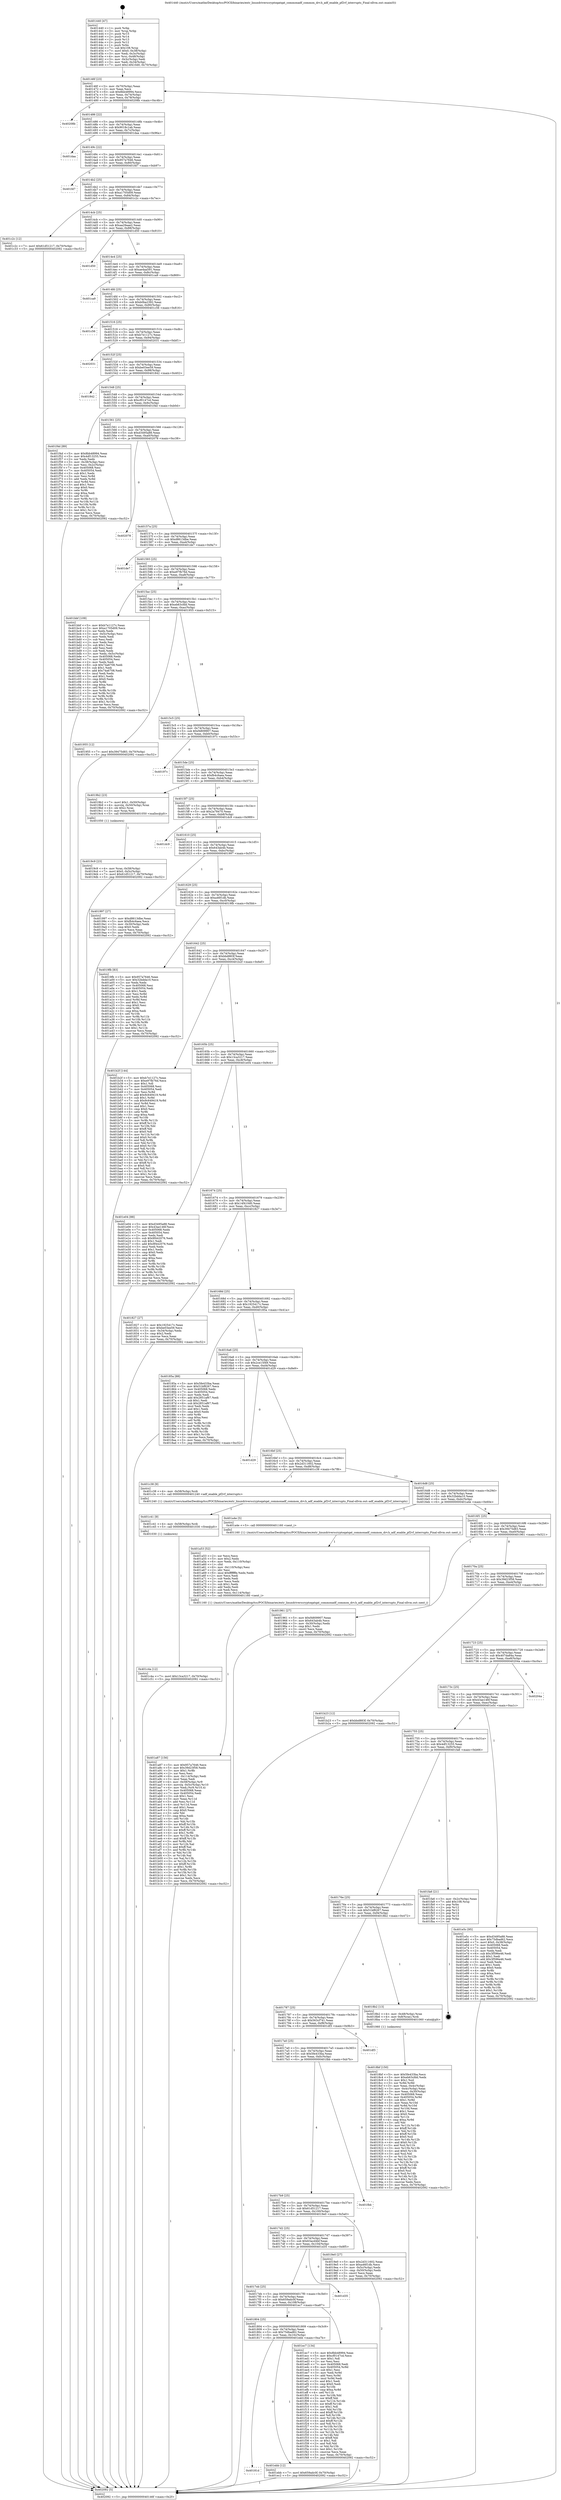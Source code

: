 digraph "0x401440" {
  label = "0x401440 (/mnt/c/Users/mathe/Desktop/tcc/POCII/binaries/extr_linuxdriverscryptoqatqat_commonadf_common_drv.h_adf_enable_pf2vf_interrupts_Final-ollvm.out::main(0))"
  labelloc = "t"
  node[shape=record]

  Entry [label="",width=0.3,height=0.3,shape=circle,fillcolor=black,style=filled]
  "0x40146f" [label="{
     0x40146f [23]\l
     | [instrs]\l
     &nbsp;&nbsp;0x40146f \<+3\>: mov -0x70(%rbp),%eax\l
     &nbsp;&nbsp;0x401472 \<+2\>: mov %eax,%ecx\l
     &nbsp;&nbsp;0x401474 \<+6\>: sub $0x8bb48994,%ecx\l
     &nbsp;&nbsp;0x40147a \<+3\>: mov %eax,-0x74(%rbp)\l
     &nbsp;&nbsp;0x40147d \<+3\>: mov %ecx,-0x78(%rbp)\l
     &nbsp;&nbsp;0x401480 \<+6\>: je 000000000040208b \<main+0xc4b\>\l
  }"]
  "0x40208b" [label="{
     0x40208b\l
  }", style=dashed]
  "0x401486" [label="{
     0x401486 [22]\l
     | [instrs]\l
     &nbsp;&nbsp;0x401486 \<+5\>: jmp 000000000040148b \<main+0x4b\>\l
     &nbsp;&nbsp;0x40148b \<+3\>: mov -0x74(%rbp),%eax\l
     &nbsp;&nbsp;0x40148e \<+5\>: sub $0x9018c1ab,%eax\l
     &nbsp;&nbsp;0x401493 \<+3\>: mov %eax,-0x7c(%rbp)\l
     &nbsp;&nbsp;0x401496 \<+6\>: je 0000000000401daa \<main+0x96a\>\l
  }"]
  Exit [label="",width=0.3,height=0.3,shape=circle,fillcolor=black,style=filled,peripheries=2]
  "0x401daa" [label="{
     0x401daa\l
  }", style=dashed]
  "0x40149c" [label="{
     0x40149c [22]\l
     | [instrs]\l
     &nbsp;&nbsp;0x40149c \<+5\>: jmp 00000000004014a1 \<main+0x61\>\l
     &nbsp;&nbsp;0x4014a1 \<+3\>: mov -0x74(%rbp),%eax\l
     &nbsp;&nbsp;0x4014a4 \<+5\>: sub $0x957a7646,%eax\l
     &nbsp;&nbsp;0x4014a9 \<+3\>: mov %eax,-0x80(%rbp)\l
     &nbsp;&nbsp;0x4014ac \<+6\>: je 0000000000401fd7 \<main+0xb97\>\l
  }"]
  "0x40181d" [label="{
     0x40181d\l
  }", style=dashed]
  "0x401fd7" [label="{
     0x401fd7\l
  }", style=dashed]
  "0x4014b2" [label="{
     0x4014b2 [25]\l
     | [instrs]\l
     &nbsp;&nbsp;0x4014b2 \<+5\>: jmp 00000000004014b7 \<main+0x77\>\l
     &nbsp;&nbsp;0x4014b7 \<+3\>: mov -0x74(%rbp),%eax\l
     &nbsp;&nbsp;0x4014ba \<+5\>: sub $0xa1705d09,%eax\l
     &nbsp;&nbsp;0x4014bf \<+6\>: mov %eax,-0x84(%rbp)\l
     &nbsp;&nbsp;0x4014c5 \<+6\>: je 0000000000401c2c \<main+0x7ec\>\l
  }"]
  "0x401ebb" [label="{
     0x401ebb [12]\l
     | [instrs]\l
     &nbsp;&nbsp;0x401ebb \<+7\>: movl $0x659adc0f,-0x70(%rbp)\l
     &nbsp;&nbsp;0x401ec2 \<+5\>: jmp 0000000000402092 \<main+0xc52\>\l
  }"]
  "0x401c2c" [label="{
     0x401c2c [12]\l
     | [instrs]\l
     &nbsp;&nbsp;0x401c2c \<+7\>: movl $0x61d51217,-0x70(%rbp)\l
     &nbsp;&nbsp;0x401c33 \<+5\>: jmp 0000000000402092 \<main+0xc52\>\l
  }"]
  "0x4014cb" [label="{
     0x4014cb [25]\l
     | [instrs]\l
     &nbsp;&nbsp;0x4014cb \<+5\>: jmp 00000000004014d0 \<main+0x90\>\l
     &nbsp;&nbsp;0x4014d0 \<+3\>: mov -0x74(%rbp),%eax\l
     &nbsp;&nbsp;0x4014d3 \<+5\>: sub $0xaa29aae2,%eax\l
     &nbsp;&nbsp;0x4014d8 \<+6\>: mov %eax,-0x88(%rbp)\l
     &nbsp;&nbsp;0x4014de \<+6\>: je 0000000000401d50 \<main+0x910\>\l
  }"]
  "0x401804" [label="{
     0x401804 [25]\l
     | [instrs]\l
     &nbsp;&nbsp;0x401804 \<+5\>: jmp 0000000000401809 \<main+0x3c9\>\l
     &nbsp;&nbsp;0x401809 \<+3\>: mov -0x74(%rbp),%eax\l
     &nbsp;&nbsp;0x40180c \<+5\>: sub $0x75dbad62,%eax\l
     &nbsp;&nbsp;0x401811 \<+6\>: mov %eax,-0x10c(%rbp)\l
     &nbsp;&nbsp;0x401817 \<+6\>: je 0000000000401ebb \<main+0xa7b\>\l
  }"]
  "0x401d50" [label="{
     0x401d50\l
  }", style=dashed]
  "0x4014e4" [label="{
     0x4014e4 [25]\l
     | [instrs]\l
     &nbsp;&nbsp;0x4014e4 \<+5\>: jmp 00000000004014e9 \<main+0xa9\>\l
     &nbsp;&nbsp;0x4014e9 \<+3\>: mov -0x74(%rbp),%eax\l
     &nbsp;&nbsp;0x4014ec \<+5\>: sub $0xae4aa591,%eax\l
     &nbsp;&nbsp;0x4014f1 \<+6\>: mov %eax,-0x8c(%rbp)\l
     &nbsp;&nbsp;0x4014f7 \<+6\>: je 0000000000401ca9 \<main+0x869\>\l
  }"]
  "0x401ec7" [label="{
     0x401ec7 [134]\l
     | [instrs]\l
     &nbsp;&nbsp;0x401ec7 \<+5\>: mov $0x8bb48994,%eax\l
     &nbsp;&nbsp;0x401ecc \<+5\>: mov $0xcf0147cd,%ecx\l
     &nbsp;&nbsp;0x401ed1 \<+2\>: mov $0x1,%dl\l
     &nbsp;&nbsp;0x401ed3 \<+2\>: xor %esi,%esi\l
     &nbsp;&nbsp;0x401ed5 \<+7\>: mov 0x405068,%edi\l
     &nbsp;&nbsp;0x401edc \<+8\>: mov 0x405054,%r8d\l
     &nbsp;&nbsp;0x401ee4 \<+3\>: sub $0x1,%esi\l
     &nbsp;&nbsp;0x401ee7 \<+3\>: mov %edi,%r9d\l
     &nbsp;&nbsp;0x401eea \<+3\>: add %esi,%r9d\l
     &nbsp;&nbsp;0x401eed \<+4\>: imul %r9d,%edi\l
     &nbsp;&nbsp;0x401ef1 \<+3\>: and $0x1,%edi\l
     &nbsp;&nbsp;0x401ef4 \<+3\>: cmp $0x0,%edi\l
     &nbsp;&nbsp;0x401ef7 \<+4\>: sete %r10b\l
     &nbsp;&nbsp;0x401efb \<+4\>: cmp $0xa,%r8d\l
     &nbsp;&nbsp;0x401eff \<+4\>: setl %r11b\l
     &nbsp;&nbsp;0x401f03 \<+3\>: mov %r10b,%bl\l
     &nbsp;&nbsp;0x401f06 \<+3\>: xor $0xff,%bl\l
     &nbsp;&nbsp;0x401f09 \<+3\>: mov %r11b,%r14b\l
     &nbsp;&nbsp;0x401f0c \<+4\>: xor $0xff,%r14b\l
     &nbsp;&nbsp;0x401f10 \<+3\>: xor $0x1,%dl\l
     &nbsp;&nbsp;0x401f13 \<+3\>: mov %bl,%r15b\l
     &nbsp;&nbsp;0x401f16 \<+4\>: and $0xff,%r15b\l
     &nbsp;&nbsp;0x401f1a \<+3\>: and %dl,%r10b\l
     &nbsp;&nbsp;0x401f1d \<+3\>: mov %r14b,%r12b\l
     &nbsp;&nbsp;0x401f20 \<+4\>: and $0xff,%r12b\l
     &nbsp;&nbsp;0x401f24 \<+3\>: and %dl,%r11b\l
     &nbsp;&nbsp;0x401f27 \<+3\>: or %r10b,%r15b\l
     &nbsp;&nbsp;0x401f2a \<+3\>: or %r11b,%r12b\l
     &nbsp;&nbsp;0x401f2d \<+3\>: xor %r12b,%r15b\l
     &nbsp;&nbsp;0x401f30 \<+3\>: or %r14b,%bl\l
     &nbsp;&nbsp;0x401f33 \<+3\>: xor $0xff,%bl\l
     &nbsp;&nbsp;0x401f36 \<+3\>: or $0x1,%dl\l
     &nbsp;&nbsp;0x401f39 \<+2\>: and %dl,%bl\l
     &nbsp;&nbsp;0x401f3b \<+3\>: or %bl,%r15b\l
     &nbsp;&nbsp;0x401f3e \<+4\>: test $0x1,%r15b\l
     &nbsp;&nbsp;0x401f42 \<+3\>: cmovne %ecx,%eax\l
     &nbsp;&nbsp;0x401f45 \<+3\>: mov %eax,-0x70(%rbp)\l
     &nbsp;&nbsp;0x401f48 \<+5\>: jmp 0000000000402092 \<main+0xc52\>\l
  }"]
  "0x401ca9" [label="{
     0x401ca9\l
  }", style=dashed]
  "0x4014fd" [label="{
     0x4014fd [25]\l
     | [instrs]\l
     &nbsp;&nbsp;0x4014fd \<+5\>: jmp 0000000000401502 \<main+0xc2\>\l
     &nbsp;&nbsp;0x401502 \<+3\>: mov -0x74(%rbp),%eax\l
     &nbsp;&nbsp;0x401505 \<+5\>: sub $0xb0ba2392,%eax\l
     &nbsp;&nbsp;0x40150a \<+6\>: mov %eax,-0x90(%rbp)\l
     &nbsp;&nbsp;0x401510 \<+6\>: je 0000000000401c56 \<main+0x816\>\l
  }"]
  "0x4017eb" [label="{
     0x4017eb [25]\l
     | [instrs]\l
     &nbsp;&nbsp;0x4017eb \<+5\>: jmp 00000000004017f0 \<main+0x3b0\>\l
     &nbsp;&nbsp;0x4017f0 \<+3\>: mov -0x74(%rbp),%eax\l
     &nbsp;&nbsp;0x4017f3 \<+5\>: sub $0x659adc0f,%eax\l
     &nbsp;&nbsp;0x4017f8 \<+6\>: mov %eax,-0x108(%rbp)\l
     &nbsp;&nbsp;0x4017fe \<+6\>: je 0000000000401ec7 \<main+0xa87\>\l
  }"]
  "0x401c56" [label="{
     0x401c56\l
  }", style=dashed]
  "0x401516" [label="{
     0x401516 [25]\l
     | [instrs]\l
     &nbsp;&nbsp;0x401516 \<+5\>: jmp 000000000040151b \<main+0xdb\>\l
     &nbsp;&nbsp;0x40151b \<+3\>: mov -0x74(%rbp),%eax\l
     &nbsp;&nbsp;0x40151e \<+5\>: sub $0xb7e1127c,%eax\l
     &nbsp;&nbsp;0x401523 \<+6\>: mov %eax,-0x94(%rbp)\l
     &nbsp;&nbsp;0x401529 \<+6\>: je 0000000000402031 \<main+0xbf1\>\l
  }"]
  "0x401d35" [label="{
     0x401d35\l
  }", style=dashed]
  "0x402031" [label="{
     0x402031\l
  }", style=dashed]
  "0x40152f" [label="{
     0x40152f [25]\l
     | [instrs]\l
     &nbsp;&nbsp;0x40152f \<+5\>: jmp 0000000000401534 \<main+0xf4\>\l
     &nbsp;&nbsp;0x401534 \<+3\>: mov -0x74(%rbp),%eax\l
     &nbsp;&nbsp;0x401537 \<+5\>: sub $0xbe03ee59,%eax\l
     &nbsp;&nbsp;0x40153c \<+6\>: mov %eax,-0x98(%rbp)\l
     &nbsp;&nbsp;0x401542 \<+6\>: je 0000000000401842 \<main+0x402\>\l
  }"]
  "0x401c4a" [label="{
     0x401c4a [12]\l
     | [instrs]\l
     &nbsp;&nbsp;0x401c4a \<+7\>: movl $0x13ca3217,-0x70(%rbp)\l
     &nbsp;&nbsp;0x401c51 \<+5\>: jmp 0000000000402092 \<main+0xc52\>\l
  }"]
  "0x401842" [label="{
     0x401842\l
  }", style=dashed]
  "0x401548" [label="{
     0x401548 [25]\l
     | [instrs]\l
     &nbsp;&nbsp;0x401548 \<+5\>: jmp 000000000040154d \<main+0x10d\>\l
     &nbsp;&nbsp;0x40154d \<+3\>: mov -0x74(%rbp),%eax\l
     &nbsp;&nbsp;0x401550 \<+5\>: sub $0xcf0147cd,%eax\l
     &nbsp;&nbsp;0x401555 \<+6\>: mov %eax,-0x9c(%rbp)\l
     &nbsp;&nbsp;0x40155b \<+6\>: je 0000000000401f4d \<main+0xb0d\>\l
  }"]
  "0x401c41" [label="{
     0x401c41 [9]\l
     | [instrs]\l
     &nbsp;&nbsp;0x401c41 \<+4\>: mov -0x58(%rbp),%rdi\l
     &nbsp;&nbsp;0x401c45 \<+5\>: call 0000000000401030 \<free@plt\>\l
     | [calls]\l
     &nbsp;&nbsp;0x401030 \{1\} (unknown)\l
  }"]
  "0x401f4d" [label="{
     0x401f4d [89]\l
     | [instrs]\l
     &nbsp;&nbsp;0x401f4d \<+5\>: mov $0x8bb48994,%eax\l
     &nbsp;&nbsp;0x401f52 \<+5\>: mov $0x4df13255,%ecx\l
     &nbsp;&nbsp;0x401f57 \<+2\>: xor %edx,%edx\l
     &nbsp;&nbsp;0x401f59 \<+3\>: mov -0x38(%rbp),%esi\l
     &nbsp;&nbsp;0x401f5c \<+3\>: mov %esi,-0x2c(%rbp)\l
     &nbsp;&nbsp;0x401f5f \<+7\>: mov 0x405068,%esi\l
     &nbsp;&nbsp;0x401f66 \<+7\>: mov 0x405054,%edi\l
     &nbsp;&nbsp;0x401f6d \<+3\>: sub $0x1,%edx\l
     &nbsp;&nbsp;0x401f70 \<+3\>: mov %esi,%r8d\l
     &nbsp;&nbsp;0x401f73 \<+3\>: add %edx,%r8d\l
     &nbsp;&nbsp;0x401f76 \<+4\>: imul %r8d,%esi\l
     &nbsp;&nbsp;0x401f7a \<+3\>: and $0x1,%esi\l
     &nbsp;&nbsp;0x401f7d \<+3\>: cmp $0x0,%esi\l
     &nbsp;&nbsp;0x401f80 \<+4\>: sete %r9b\l
     &nbsp;&nbsp;0x401f84 \<+3\>: cmp $0xa,%edi\l
     &nbsp;&nbsp;0x401f87 \<+4\>: setl %r10b\l
     &nbsp;&nbsp;0x401f8b \<+3\>: mov %r9b,%r11b\l
     &nbsp;&nbsp;0x401f8e \<+3\>: and %r10b,%r11b\l
     &nbsp;&nbsp;0x401f91 \<+3\>: xor %r10b,%r9b\l
     &nbsp;&nbsp;0x401f94 \<+3\>: or %r9b,%r11b\l
     &nbsp;&nbsp;0x401f97 \<+4\>: test $0x1,%r11b\l
     &nbsp;&nbsp;0x401f9b \<+3\>: cmovne %ecx,%eax\l
     &nbsp;&nbsp;0x401f9e \<+3\>: mov %eax,-0x70(%rbp)\l
     &nbsp;&nbsp;0x401fa1 \<+5\>: jmp 0000000000402092 \<main+0xc52\>\l
  }"]
  "0x401561" [label="{
     0x401561 [25]\l
     | [instrs]\l
     &nbsp;&nbsp;0x401561 \<+5\>: jmp 0000000000401566 \<main+0x126\>\l
     &nbsp;&nbsp;0x401566 \<+3\>: mov -0x74(%rbp),%eax\l
     &nbsp;&nbsp;0x401569 \<+5\>: sub $0xd3495a88,%eax\l
     &nbsp;&nbsp;0x40156e \<+6\>: mov %eax,-0xa0(%rbp)\l
     &nbsp;&nbsp;0x401574 \<+6\>: je 0000000000402078 \<main+0xc38\>\l
  }"]
  "0x401a87" [label="{
     0x401a87 [156]\l
     | [instrs]\l
     &nbsp;&nbsp;0x401a87 \<+5\>: mov $0x957a7646,%ecx\l
     &nbsp;&nbsp;0x401a8c \<+5\>: mov $0x39d23f58,%edx\l
     &nbsp;&nbsp;0x401a91 \<+3\>: mov $0x1,%r8b\l
     &nbsp;&nbsp;0x401a94 \<+2\>: xor %esi,%esi\l
     &nbsp;&nbsp;0x401a96 \<+6\>: mov -0x114(%rbp),%edi\l
     &nbsp;&nbsp;0x401a9c \<+3\>: imul %eax,%edi\l
     &nbsp;&nbsp;0x401a9f \<+4\>: mov -0x58(%rbp),%r9\l
     &nbsp;&nbsp;0x401aa3 \<+4\>: movslq -0x5c(%rbp),%r10\l
     &nbsp;&nbsp;0x401aa7 \<+4\>: mov %edi,(%r9,%r10,4)\l
     &nbsp;&nbsp;0x401aab \<+7\>: mov 0x405068,%eax\l
     &nbsp;&nbsp;0x401ab2 \<+7\>: mov 0x405054,%edi\l
     &nbsp;&nbsp;0x401ab9 \<+3\>: sub $0x1,%esi\l
     &nbsp;&nbsp;0x401abc \<+3\>: mov %eax,%r11d\l
     &nbsp;&nbsp;0x401abf \<+3\>: add %esi,%r11d\l
     &nbsp;&nbsp;0x401ac2 \<+4\>: imul %r11d,%eax\l
     &nbsp;&nbsp;0x401ac6 \<+3\>: and $0x1,%eax\l
     &nbsp;&nbsp;0x401ac9 \<+3\>: cmp $0x0,%eax\l
     &nbsp;&nbsp;0x401acc \<+3\>: sete %bl\l
     &nbsp;&nbsp;0x401acf \<+3\>: cmp $0xa,%edi\l
     &nbsp;&nbsp;0x401ad2 \<+4\>: setl %r14b\l
     &nbsp;&nbsp;0x401ad6 \<+3\>: mov %bl,%r15b\l
     &nbsp;&nbsp;0x401ad9 \<+4\>: xor $0xff,%r15b\l
     &nbsp;&nbsp;0x401add \<+3\>: mov %r14b,%r12b\l
     &nbsp;&nbsp;0x401ae0 \<+4\>: xor $0xff,%r12b\l
     &nbsp;&nbsp;0x401ae4 \<+4\>: xor $0x1,%r8b\l
     &nbsp;&nbsp;0x401ae8 \<+3\>: mov %r15b,%r13b\l
     &nbsp;&nbsp;0x401aeb \<+4\>: and $0xff,%r13b\l
     &nbsp;&nbsp;0x401aef \<+3\>: and %r8b,%bl\l
     &nbsp;&nbsp;0x401af2 \<+3\>: mov %r12b,%al\l
     &nbsp;&nbsp;0x401af5 \<+2\>: and $0xff,%al\l
     &nbsp;&nbsp;0x401af7 \<+3\>: and %r8b,%r14b\l
     &nbsp;&nbsp;0x401afa \<+3\>: or %bl,%r13b\l
     &nbsp;&nbsp;0x401afd \<+3\>: or %r14b,%al\l
     &nbsp;&nbsp;0x401b00 \<+3\>: xor %al,%r13b\l
     &nbsp;&nbsp;0x401b03 \<+3\>: or %r12b,%r15b\l
     &nbsp;&nbsp;0x401b06 \<+4\>: xor $0xff,%r15b\l
     &nbsp;&nbsp;0x401b0a \<+4\>: or $0x1,%r8b\l
     &nbsp;&nbsp;0x401b0e \<+3\>: and %r8b,%r15b\l
     &nbsp;&nbsp;0x401b11 \<+3\>: or %r15b,%r13b\l
     &nbsp;&nbsp;0x401b14 \<+4\>: test $0x1,%r13b\l
     &nbsp;&nbsp;0x401b18 \<+3\>: cmovne %edx,%ecx\l
     &nbsp;&nbsp;0x401b1b \<+3\>: mov %ecx,-0x70(%rbp)\l
     &nbsp;&nbsp;0x401b1e \<+5\>: jmp 0000000000402092 \<main+0xc52\>\l
  }"]
  "0x402078" [label="{
     0x402078\l
  }", style=dashed]
  "0x40157a" [label="{
     0x40157a [25]\l
     | [instrs]\l
     &nbsp;&nbsp;0x40157a \<+5\>: jmp 000000000040157f \<main+0x13f\>\l
     &nbsp;&nbsp;0x40157f \<+3\>: mov -0x74(%rbp),%eax\l
     &nbsp;&nbsp;0x401582 \<+5\>: sub $0xd8613dbe,%eax\l
     &nbsp;&nbsp;0x401587 \<+6\>: mov %eax,-0xa4(%rbp)\l
     &nbsp;&nbsp;0x40158d \<+6\>: je 0000000000401de7 \<main+0x9a7\>\l
  }"]
  "0x401a53" [label="{
     0x401a53 [52]\l
     | [instrs]\l
     &nbsp;&nbsp;0x401a53 \<+2\>: xor %ecx,%ecx\l
     &nbsp;&nbsp;0x401a55 \<+5\>: mov $0x2,%edx\l
     &nbsp;&nbsp;0x401a5a \<+6\>: mov %edx,-0x110(%rbp)\l
     &nbsp;&nbsp;0x401a60 \<+1\>: cltd\l
     &nbsp;&nbsp;0x401a61 \<+6\>: mov -0x110(%rbp),%esi\l
     &nbsp;&nbsp;0x401a67 \<+2\>: idiv %esi\l
     &nbsp;&nbsp;0x401a69 \<+6\>: imul $0xfffffffe,%edx,%edx\l
     &nbsp;&nbsp;0x401a6f \<+2\>: mov %ecx,%edi\l
     &nbsp;&nbsp;0x401a71 \<+2\>: sub %edx,%edi\l
     &nbsp;&nbsp;0x401a73 \<+2\>: mov %ecx,%edx\l
     &nbsp;&nbsp;0x401a75 \<+3\>: sub $0x1,%edx\l
     &nbsp;&nbsp;0x401a78 \<+2\>: add %edx,%edi\l
     &nbsp;&nbsp;0x401a7a \<+2\>: sub %edi,%ecx\l
     &nbsp;&nbsp;0x401a7c \<+6\>: mov %ecx,-0x114(%rbp)\l
     &nbsp;&nbsp;0x401a82 \<+5\>: call 0000000000401160 \<next_i\>\l
     | [calls]\l
     &nbsp;&nbsp;0x401160 \{1\} (/mnt/c/Users/mathe/Desktop/tcc/POCII/binaries/extr_linuxdriverscryptoqatqat_commonadf_common_drv.h_adf_enable_pf2vf_interrupts_Final-ollvm.out::next_i)\l
  }"]
  "0x401de7" [label="{
     0x401de7\l
  }", style=dashed]
  "0x401593" [label="{
     0x401593 [25]\l
     | [instrs]\l
     &nbsp;&nbsp;0x401593 \<+5\>: jmp 0000000000401598 \<main+0x158\>\l
     &nbsp;&nbsp;0x401598 \<+3\>: mov -0x74(%rbp),%eax\l
     &nbsp;&nbsp;0x40159b \<+5\>: sub $0xe97fb76d,%eax\l
     &nbsp;&nbsp;0x4015a0 \<+6\>: mov %eax,-0xa8(%rbp)\l
     &nbsp;&nbsp;0x4015a6 \<+6\>: je 0000000000401bbf \<main+0x77f\>\l
  }"]
  "0x4017d2" [label="{
     0x4017d2 [25]\l
     | [instrs]\l
     &nbsp;&nbsp;0x4017d2 \<+5\>: jmp 00000000004017d7 \<main+0x397\>\l
     &nbsp;&nbsp;0x4017d7 \<+3\>: mov -0x74(%rbp),%eax\l
     &nbsp;&nbsp;0x4017da \<+5\>: sub $0x63acd4bf,%eax\l
     &nbsp;&nbsp;0x4017df \<+6\>: mov %eax,-0x104(%rbp)\l
     &nbsp;&nbsp;0x4017e5 \<+6\>: je 0000000000401d35 \<main+0x8f5\>\l
  }"]
  "0x401bbf" [label="{
     0x401bbf [109]\l
     | [instrs]\l
     &nbsp;&nbsp;0x401bbf \<+5\>: mov $0xb7e1127c,%eax\l
     &nbsp;&nbsp;0x401bc4 \<+5\>: mov $0xa1705d09,%ecx\l
     &nbsp;&nbsp;0x401bc9 \<+2\>: xor %edx,%edx\l
     &nbsp;&nbsp;0x401bcb \<+3\>: mov -0x5c(%rbp),%esi\l
     &nbsp;&nbsp;0x401bce \<+2\>: mov %edx,%edi\l
     &nbsp;&nbsp;0x401bd0 \<+2\>: sub %esi,%edi\l
     &nbsp;&nbsp;0x401bd2 \<+2\>: mov %edx,%esi\l
     &nbsp;&nbsp;0x401bd4 \<+3\>: sub $0x1,%esi\l
     &nbsp;&nbsp;0x401bd7 \<+2\>: add %esi,%edi\l
     &nbsp;&nbsp;0x401bd9 \<+2\>: sub %edi,%edx\l
     &nbsp;&nbsp;0x401bdb \<+3\>: mov %edx,-0x5c(%rbp)\l
     &nbsp;&nbsp;0x401bde \<+7\>: mov 0x405068,%edx\l
     &nbsp;&nbsp;0x401be5 \<+7\>: mov 0x405054,%esi\l
     &nbsp;&nbsp;0x401bec \<+2\>: mov %edx,%edi\l
     &nbsp;&nbsp;0x401bee \<+6\>: sub $0x74a6708,%edi\l
     &nbsp;&nbsp;0x401bf4 \<+3\>: sub $0x1,%edi\l
     &nbsp;&nbsp;0x401bf7 \<+6\>: add $0x74a6708,%edi\l
     &nbsp;&nbsp;0x401bfd \<+3\>: imul %edi,%edx\l
     &nbsp;&nbsp;0x401c00 \<+3\>: and $0x1,%edx\l
     &nbsp;&nbsp;0x401c03 \<+3\>: cmp $0x0,%edx\l
     &nbsp;&nbsp;0x401c06 \<+4\>: sete %r8b\l
     &nbsp;&nbsp;0x401c0a \<+3\>: cmp $0xa,%esi\l
     &nbsp;&nbsp;0x401c0d \<+4\>: setl %r9b\l
     &nbsp;&nbsp;0x401c11 \<+3\>: mov %r8b,%r10b\l
     &nbsp;&nbsp;0x401c14 \<+3\>: and %r9b,%r10b\l
     &nbsp;&nbsp;0x401c17 \<+3\>: xor %r9b,%r8b\l
     &nbsp;&nbsp;0x401c1a \<+3\>: or %r8b,%r10b\l
     &nbsp;&nbsp;0x401c1d \<+4\>: test $0x1,%r10b\l
     &nbsp;&nbsp;0x401c21 \<+3\>: cmovne %ecx,%eax\l
     &nbsp;&nbsp;0x401c24 \<+3\>: mov %eax,-0x70(%rbp)\l
     &nbsp;&nbsp;0x401c27 \<+5\>: jmp 0000000000402092 \<main+0xc52\>\l
  }"]
  "0x4015ac" [label="{
     0x4015ac [25]\l
     | [instrs]\l
     &nbsp;&nbsp;0x4015ac \<+5\>: jmp 00000000004015b1 \<main+0x171\>\l
     &nbsp;&nbsp;0x4015b1 \<+3\>: mov -0x74(%rbp),%eax\l
     &nbsp;&nbsp;0x4015b4 \<+5\>: sub $0xeb63cfdd,%eax\l
     &nbsp;&nbsp;0x4015b9 \<+6\>: mov %eax,-0xac(%rbp)\l
     &nbsp;&nbsp;0x4015bf \<+6\>: je 0000000000401955 \<main+0x515\>\l
  }"]
  "0x4019e0" [label="{
     0x4019e0 [27]\l
     | [instrs]\l
     &nbsp;&nbsp;0x4019e0 \<+5\>: mov $0x2d311602,%eax\l
     &nbsp;&nbsp;0x4019e5 \<+5\>: mov $0xa46f1db,%ecx\l
     &nbsp;&nbsp;0x4019ea \<+3\>: mov -0x5c(%rbp),%edx\l
     &nbsp;&nbsp;0x4019ed \<+3\>: cmp -0x50(%rbp),%edx\l
     &nbsp;&nbsp;0x4019f0 \<+3\>: cmovl %ecx,%eax\l
     &nbsp;&nbsp;0x4019f3 \<+3\>: mov %eax,-0x70(%rbp)\l
     &nbsp;&nbsp;0x4019f6 \<+5\>: jmp 0000000000402092 \<main+0xc52\>\l
  }"]
  "0x401955" [label="{
     0x401955 [12]\l
     | [instrs]\l
     &nbsp;&nbsp;0x401955 \<+7\>: movl $0x39475d83,-0x70(%rbp)\l
     &nbsp;&nbsp;0x40195c \<+5\>: jmp 0000000000402092 \<main+0xc52\>\l
  }"]
  "0x4015c5" [label="{
     0x4015c5 [25]\l
     | [instrs]\l
     &nbsp;&nbsp;0x4015c5 \<+5\>: jmp 00000000004015ca \<main+0x18a\>\l
     &nbsp;&nbsp;0x4015ca \<+3\>: mov -0x74(%rbp),%eax\l
     &nbsp;&nbsp;0x4015cd \<+5\>: sub $0xf4809907,%eax\l
     &nbsp;&nbsp;0x4015d2 \<+6\>: mov %eax,-0xb0(%rbp)\l
     &nbsp;&nbsp;0x4015d8 \<+6\>: je 000000000040197c \<main+0x53c\>\l
  }"]
  "0x4017b9" [label="{
     0x4017b9 [25]\l
     | [instrs]\l
     &nbsp;&nbsp;0x4017b9 \<+5\>: jmp 00000000004017be \<main+0x37e\>\l
     &nbsp;&nbsp;0x4017be \<+3\>: mov -0x74(%rbp),%eax\l
     &nbsp;&nbsp;0x4017c1 \<+5\>: sub $0x61d51217,%eax\l
     &nbsp;&nbsp;0x4017c6 \<+6\>: mov %eax,-0x100(%rbp)\l
     &nbsp;&nbsp;0x4017cc \<+6\>: je 00000000004019e0 \<main+0x5a0\>\l
  }"]
  "0x40197c" [label="{
     0x40197c\l
  }", style=dashed]
  "0x4015de" [label="{
     0x4015de [25]\l
     | [instrs]\l
     &nbsp;&nbsp;0x4015de \<+5\>: jmp 00000000004015e3 \<main+0x1a3\>\l
     &nbsp;&nbsp;0x4015e3 \<+3\>: mov -0x74(%rbp),%eax\l
     &nbsp;&nbsp;0x4015e6 \<+5\>: sub $0xfb4c6aea,%eax\l
     &nbsp;&nbsp;0x4015eb \<+6\>: mov %eax,-0xb4(%rbp)\l
     &nbsp;&nbsp;0x4015f1 \<+6\>: je 00000000004019b2 \<main+0x572\>\l
  }"]
  "0x401fbb" [label="{
     0x401fbb\l
  }", style=dashed]
  "0x4019b2" [label="{
     0x4019b2 [23]\l
     | [instrs]\l
     &nbsp;&nbsp;0x4019b2 \<+7\>: movl $0x1,-0x50(%rbp)\l
     &nbsp;&nbsp;0x4019b9 \<+4\>: movslq -0x50(%rbp),%rax\l
     &nbsp;&nbsp;0x4019bd \<+4\>: shl $0x2,%rax\l
     &nbsp;&nbsp;0x4019c1 \<+3\>: mov %rax,%rdi\l
     &nbsp;&nbsp;0x4019c4 \<+5\>: call 0000000000401050 \<malloc@plt\>\l
     | [calls]\l
     &nbsp;&nbsp;0x401050 \{1\} (unknown)\l
  }"]
  "0x4015f7" [label="{
     0x4015f7 [25]\l
     | [instrs]\l
     &nbsp;&nbsp;0x4015f7 \<+5\>: jmp 00000000004015fc \<main+0x1bc\>\l
     &nbsp;&nbsp;0x4015fc \<+3\>: mov -0x74(%rbp),%eax\l
     &nbsp;&nbsp;0x4015ff \<+5\>: sub $0x2a78470,%eax\l
     &nbsp;&nbsp;0x401604 \<+6\>: mov %eax,-0xb8(%rbp)\l
     &nbsp;&nbsp;0x40160a \<+6\>: je 0000000000401dc9 \<main+0x989\>\l
  }"]
  "0x4017a0" [label="{
     0x4017a0 [25]\l
     | [instrs]\l
     &nbsp;&nbsp;0x4017a0 \<+5\>: jmp 00000000004017a5 \<main+0x365\>\l
     &nbsp;&nbsp;0x4017a5 \<+3\>: mov -0x74(%rbp),%eax\l
     &nbsp;&nbsp;0x4017a8 \<+5\>: sub $0x5fe433ba,%eax\l
     &nbsp;&nbsp;0x4017ad \<+6\>: mov %eax,-0xfc(%rbp)\l
     &nbsp;&nbsp;0x4017b3 \<+6\>: je 0000000000401fbb \<main+0xb7b\>\l
  }"]
  "0x401dc9" [label="{
     0x401dc9\l
  }", style=dashed]
  "0x401610" [label="{
     0x401610 [25]\l
     | [instrs]\l
     &nbsp;&nbsp;0x401610 \<+5\>: jmp 0000000000401615 \<main+0x1d5\>\l
     &nbsp;&nbsp;0x401615 \<+3\>: mov -0x74(%rbp),%eax\l
     &nbsp;&nbsp;0x401618 \<+5\>: sub $0x643ab4b,%eax\l
     &nbsp;&nbsp;0x40161d \<+6\>: mov %eax,-0xbc(%rbp)\l
     &nbsp;&nbsp;0x401623 \<+6\>: je 0000000000401997 \<main+0x557\>\l
  }"]
  "0x401df3" [label="{
     0x401df3\l
  }", style=dashed]
  "0x401997" [label="{
     0x401997 [27]\l
     | [instrs]\l
     &nbsp;&nbsp;0x401997 \<+5\>: mov $0xd8613dbe,%eax\l
     &nbsp;&nbsp;0x40199c \<+5\>: mov $0xfb4c6aea,%ecx\l
     &nbsp;&nbsp;0x4019a1 \<+3\>: mov -0x30(%rbp),%edx\l
     &nbsp;&nbsp;0x4019a4 \<+3\>: cmp $0x0,%edx\l
     &nbsp;&nbsp;0x4019a7 \<+3\>: cmove %ecx,%eax\l
     &nbsp;&nbsp;0x4019aa \<+3\>: mov %eax,-0x70(%rbp)\l
     &nbsp;&nbsp;0x4019ad \<+5\>: jmp 0000000000402092 \<main+0xc52\>\l
  }"]
  "0x401629" [label="{
     0x401629 [25]\l
     | [instrs]\l
     &nbsp;&nbsp;0x401629 \<+5\>: jmp 000000000040162e \<main+0x1ee\>\l
     &nbsp;&nbsp;0x40162e \<+3\>: mov -0x74(%rbp),%eax\l
     &nbsp;&nbsp;0x401631 \<+5\>: sub $0xa46f1db,%eax\l
     &nbsp;&nbsp;0x401636 \<+6\>: mov %eax,-0xc0(%rbp)\l
     &nbsp;&nbsp;0x40163c \<+6\>: je 00000000004019fb \<main+0x5bb\>\l
  }"]
  "0x4019c9" [label="{
     0x4019c9 [23]\l
     | [instrs]\l
     &nbsp;&nbsp;0x4019c9 \<+4\>: mov %rax,-0x58(%rbp)\l
     &nbsp;&nbsp;0x4019cd \<+7\>: movl $0x0,-0x5c(%rbp)\l
     &nbsp;&nbsp;0x4019d4 \<+7\>: movl $0x61d51217,-0x70(%rbp)\l
     &nbsp;&nbsp;0x4019db \<+5\>: jmp 0000000000402092 \<main+0xc52\>\l
  }"]
  "0x4019fb" [label="{
     0x4019fb [83]\l
     | [instrs]\l
     &nbsp;&nbsp;0x4019fb \<+5\>: mov $0x957a7646,%eax\l
     &nbsp;&nbsp;0x401a00 \<+5\>: mov $0x32bdda10,%ecx\l
     &nbsp;&nbsp;0x401a05 \<+2\>: xor %edx,%edx\l
     &nbsp;&nbsp;0x401a07 \<+7\>: mov 0x405068,%esi\l
     &nbsp;&nbsp;0x401a0e \<+7\>: mov 0x405054,%edi\l
     &nbsp;&nbsp;0x401a15 \<+3\>: sub $0x1,%edx\l
     &nbsp;&nbsp;0x401a18 \<+3\>: mov %esi,%r8d\l
     &nbsp;&nbsp;0x401a1b \<+3\>: add %edx,%r8d\l
     &nbsp;&nbsp;0x401a1e \<+4\>: imul %r8d,%esi\l
     &nbsp;&nbsp;0x401a22 \<+3\>: and $0x1,%esi\l
     &nbsp;&nbsp;0x401a25 \<+3\>: cmp $0x0,%esi\l
     &nbsp;&nbsp;0x401a28 \<+4\>: sete %r9b\l
     &nbsp;&nbsp;0x401a2c \<+3\>: cmp $0xa,%edi\l
     &nbsp;&nbsp;0x401a2f \<+4\>: setl %r10b\l
     &nbsp;&nbsp;0x401a33 \<+3\>: mov %r9b,%r11b\l
     &nbsp;&nbsp;0x401a36 \<+3\>: and %r10b,%r11b\l
     &nbsp;&nbsp;0x401a39 \<+3\>: xor %r10b,%r9b\l
     &nbsp;&nbsp;0x401a3c \<+3\>: or %r9b,%r11b\l
     &nbsp;&nbsp;0x401a3f \<+4\>: test $0x1,%r11b\l
     &nbsp;&nbsp;0x401a43 \<+3\>: cmovne %ecx,%eax\l
     &nbsp;&nbsp;0x401a46 \<+3\>: mov %eax,-0x70(%rbp)\l
     &nbsp;&nbsp;0x401a49 \<+5\>: jmp 0000000000402092 \<main+0xc52\>\l
  }"]
  "0x401642" [label="{
     0x401642 [25]\l
     | [instrs]\l
     &nbsp;&nbsp;0x401642 \<+5\>: jmp 0000000000401647 \<main+0x207\>\l
     &nbsp;&nbsp;0x401647 \<+3\>: mov -0x74(%rbp),%eax\l
     &nbsp;&nbsp;0x40164a \<+5\>: sub $0xbbd883f,%eax\l
     &nbsp;&nbsp;0x40164f \<+6\>: mov %eax,-0xc4(%rbp)\l
     &nbsp;&nbsp;0x401655 \<+6\>: je 0000000000401b2f \<main+0x6ef\>\l
  }"]
  "0x4018bf" [label="{
     0x4018bf [150]\l
     | [instrs]\l
     &nbsp;&nbsp;0x4018bf \<+5\>: mov $0x5fe433ba,%ecx\l
     &nbsp;&nbsp;0x4018c4 \<+5\>: mov $0xeb63cfdd,%edx\l
     &nbsp;&nbsp;0x4018c9 \<+3\>: mov $0x1,%sil\l
     &nbsp;&nbsp;0x4018cc \<+3\>: xor %r8d,%r8d\l
     &nbsp;&nbsp;0x4018cf \<+3\>: mov %eax,-0x4c(%rbp)\l
     &nbsp;&nbsp;0x4018d2 \<+3\>: mov -0x4c(%rbp),%eax\l
     &nbsp;&nbsp;0x4018d5 \<+3\>: mov %eax,-0x30(%rbp)\l
     &nbsp;&nbsp;0x4018d8 \<+7\>: mov 0x405068,%eax\l
     &nbsp;&nbsp;0x4018df \<+8\>: mov 0x405054,%r9d\l
     &nbsp;&nbsp;0x4018e7 \<+4\>: sub $0x1,%r8d\l
     &nbsp;&nbsp;0x4018eb \<+3\>: mov %eax,%r10d\l
     &nbsp;&nbsp;0x4018ee \<+3\>: add %r8d,%r10d\l
     &nbsp;&nbsp;0x4018f1 \<+4\>: imul %r10d,%eax\l
     &nbsp;&nbsp;0x4018f5 \<+3\>: and $0x1,%eax\l
     &nbsp;&nbsp;0x4018f8 \<+3\>: cmp $0x0,%eax\l
     &nbsp;&nbsp;0x4018fb \<+4\>: sete %r11b\l
     &nbsp;&nbsp;0x4018ff \<+4\>: cmp $0xa,%r9d\l
     &nbsp;&nbsp;0x401903 \<+3\>: setl %bl\l
     &nbsp;&nbsp;0x401906 \<+3\>: mov %r11b,%r14b\l
     &nbsp;&nbsp;0x401909 \<+4\>: xor $0xff,%r14b\l
     &nbsp;&nbsp;0x40190d \<+3\>: mov %bl,%r15b\l
     &nbsp;&nbsp;0x401910 \<+4\>: xor $0xff,%r15b\l
     &nbsp;&nbsp;0x401914 \<+4\>: xor $0x0,%sil\l
     &nbsp;&nbsp;0x401918 \<+3\>: mov %r14b,%r12b\l
     &nbsp;&nbsp;0x40191b \<+4\>: and $0x0,%r12b\l
     &nbsp;&nbsp;0x40191f \<+3\>: and %sil,%r11b\l
     &nbsp;&nbsp;0x401922 \<+3\>: mov %r15b,%r13b\l
     &nbsp;&nbsp;0x401925 \<+4\>: and $0x0,%r13b\l
     &nbsp;&nbsp;0x401929 \<+3\>: and %sil,%bl\l
     &nbsp;&nbsp;0x40192c \<+3\>: or %r11b,%r12b\l
     &nbsp;&nbsp;0x40192f \<+3\>: or %bl,%r13b\l
     &nbsp;&nbsp;0x401932 \<+3\>: xor %r13b,%r12b\l
     &nbsp;&nbsp;0x401935 \<+3\>: or %r15b,%r14b\l
     &nbsp;&nbsp;0x401938 \<+4\>: xor $0xff,%r14b\l
     &nbsp;&nbsp;0x40193c \<+4\>: or $0x0,%sil\l
     &nbsp;&nbsp;0x401940 \<+3\>: and %sil,%r14b\l
     &nbsp;&nbsp;0x401943 \<+3\>: or %r14b,%r12b\l
     &nbsp;&nbsp;0x401946 \<+4\>: test $0x1,%r12b\l
     &nbsp;&nbsp;0x40194a \<+3\>: cmovne %edx,%ecx\l
     &nbsp;&nbsp;0x40194d \<+3\>: mov %ecx,-0x70(%rbp)\l
     &nbsp;&nbsp;0x401950 \<+5\>: jmp 0000000000402092 \<main+0xc52\>\l
  }"]
  "0x401b2f" [label="{
     0x401b2f [144]\l
     | [instrs]\l
     &nbsp;&nbsp;0x401b2f \<+5\>: mov $0xb7e1127c,%eax\l
     &nbsp;&nbsp;0x401b34 \<+5\>: mov $0xe97fb76d,%ecx\l
     &nbsp;&nbsp;0x401b39 \<+2\>: mov $0x1,%dl\l
     &nbsp;&nbsp;0x401b3b \<+7\>: mov 0x405068,%esi\l
     &nbsp;&nbsp;0x401b42 \<+7\>: mov 0x405054,%edi\l
     &nbsp;&nbsp;0x401b49 \<+3\>: mov %esi,%r8d\l
     &nbsp;&nbsp;0x401b4c \<+7\>: add $0x9c649419,%r8d\l
     &nbsp;&nbsp;0x401b53 \<+4\>: sub $0x1,%r8d\l
     &nbsp;&nbsp;0x401b57 \<+7\>: sub $0x9c649419,%r8d\l
     &nbsp;&nbsp;0x401b5e \<+4\>: imul %r8d,%esi\l
     &nbsp;&nbsp;0x401b62 \<+3\>: and $0x1,%esi\l
     &nbsp;&nbsp;0x401b65 \<+3\>: cmp $0x0,%esi\l
     &nbsp;&nbsp;0x401b68 \<+4\>: sete %r9b\l
     &nbsp;&nbsp;0x401b6c \<+3\>: cmp $0xa,%edi\l
     &nbsp;&nbsp;0x401b6f \<+4\>: setl %r10b\l
     &nbsp;&nbsp;0x401b73 \<+3\>: mov %r9b,%r11b\l
     &nbsp;&nbsp;0x401b76 \<+4\>: xor $0xff,%r11b\l
     &nbsp;&nbsp;0x401b7a \<+3\>: mov %r10b,%bl\l
     &nbsp;&nbsp;0x401b7d \<+3\>: xor $0xff,%bl\l
     &nbsp;&nbsp;0x401b80 \<+3\>: xor $0x0,%dl\l
     &nbsp;&nbsp;0x401b83 \<+3\>: mov %r11b,%r14b\l
     &nbsp;&nbsp;0x401b86 \<+4\>: and $0x0,%r14b\l
     &nbsp;&nbsp;0x401b8a \<+3\>: and %dl,%r9b\l
     &nbsp;&nbsp;0x401b8d \<+3\>: mov %bl,%r15b\l
     &nbsp;&nbsp;0x401b90 \<+4\>: and $0x0,%r15b\l
     &nbsp;&nbsp;0x401b94 \<+3\>: and %dl,%r10b\l
     &nbsp;&nbsp;0x401b97 \<+3\>: or %r9b,%r14b\l
     &nbsp;&nbsp;0x401b9a \<+3\>: or %r10b,%r15b\l
     &nbsp;&nbsp;0x401b9d \<+3\>: xor %r15b,%r14b\l
     &nbsp;&nbsp;0x401ba0 \<+3\>: or %bl,%r11b\l
     &nbsp;&nbsp;0x401ba3 \<+4\>: xor $0xff,%r11b\l
     &nbsp;&nbsp;0x401ba7 \<+3\>: or $0x0,%dl\l
     &nbsp;&nbsp;0x401baa \<+3\>: and %dl,%r11b\l
     &nbsp;&nbsp;0x401bad \<+3\>: or %r11b,%r14b\l
     &nbsp;&nbsp;0x401bb0 \<+4\>: test $0x1,%r14b\l
     &nbsp;&nbsp;0x401bb4 \<+3\>: cmovne %ecx,%eax\l
     &nbsp;&nbsp;0x401bb7 \<+3\>: mov %eax,-0x70(%rbp)\l
     &nbsp;&nbsp;0x401bba \<+5\>: jmp 0000000000402092 \<main+0xc52\>\l
  }"]
  "0x40165b" [label="{
     0x40165b [25]\l
     | [instrs]\l
     &nbsp;&nbsp;0x40165b \<+5\>: jmp 0000000000401660 \<main+0x220\>\l
     &nbsp;&nbsp;0x401660 \<+3\>: mov -0x74(%rbp),%eax\l
     &nbsp;&nbsp;0x401663 \<+5\>: sub $0x13ca3217,%eax\l
     &nbsp;&nbsp;0x401668 \<+6\>: mov %eax,-0xc8(%rbp)\l
     &nbsp;&nbsp;0x40166e \<+6\>: je 0000000000401e04 \<main+0x9c4\>\l
  }"]
  "0x401787" [label="{
     0x401787 [25]\l
     | [instrs]\l
     &nbsp;&nbsp;0x401787 \<+5\>: jmp 000000000040178c \<main+0x34c\>\l
     &nbsp;&nbsp;0x40178c \<+3\>: mov -0x74(%rbp),%eax\l
     &nbsp;&nbsp;0x40178f \<+5\>: sub $0x563cf741,%eax\l
     &nbsp;&nbsp;0x401794 \<+6\>: mov %eax,-0xf8(%rbp)\l
     &nbsp;&nbsp;0x40179a \<+6\>: je 0000000000401df3 \<main+0x9b3\>\l
  }"]
  "0x401e04" [label="{
     0x401e04 [88]\l
     | [instrs]\l
     &nbsp;&nbsp;0x401e04 \<+5\>: mov $0xd3495a88,%eax\l
     &nbsp;&nbsp;0x401e09 \<+5\>: mov $0x43ae146f,%ecx\l
     &nbsp;&nbsp;0x401e0e \<+7\>: mov 0x405068,%edx\l
     &nbsp;&nbsp;0x401e15 \<+7\>: mov 0x405054,%esi\l
     &nbsp;&nbsp;0x401e1c \<+2\>: mov %edx,%edi\l
     &nbsp;&nbsp;0x401e1e \<+6\>: sub $0x9f442076,%edi\l
     &nbsp;&nbsp;0x401e24 \<+3\>: sub $0x1,%edi\l
     &nbsp;&nbsp;0x401e27 \<+6\>: add $0x9f442076,%edi\l
     &nbsp;&nbsp;0x401e2d \<+3\>: imul %edi,%edx\l
     &nbsp;&nbsp;0x401e30 \<+3\>: and $0x1,%edx\l
     &nbsp;&nbsp;0x401e33 \<+3\>: cmp $0x0,%edx\l
     &nbsp;&nbsp;0x401e36 \<+4\>: sete %r8b\l
     &nbsp;&nbsp;0x401e3a \<+3\>: cmp $0xa,%esi\l
     &nbsp;&nbsp;0x401e3d \<+4\>: setl %r9b\l
     &nbsp;&nbsp;0x401e41 \<+3\>: mov %r8b,%r10b\l
     &nbsp;&nbsp;0x401e44 \<+3\>: and %r9b,%r10b\l
     &nbsp;&nbsp;0x401e47 \<+3\>: xor %r9b,%r8b\l
     &nbsp;&nbsp;0x401e4a \<+3\>: or %r8b,%r10b\l
     &nbsp;&nbsp;0x401e4d \<+4\>: test $0x1,%r10b\l
     &nbsp;&nbsp;0x401e51 \<+3\>: cmovne %ecx,%eax\l
     &nbsp;&nbsp;0x401e54 \<+3\>: mov %eax,-0x70(%rbp)\l
     &nbsp;&nbsp;0x401e57 \<+5\>: jmp 0000000000402092 \<main+0xc52\>\l
  }"]
  "0x401674" [label="{
     0x401674 [25]\l
     | [instrs]\l
     &nbsp;&nbsp;0x401674 \<+5\>: jmp 0000000000401679 \<main+0x239\>\l
     &nbsp;&nbsp;0x401679 \<+3\>: mov -0x74(%rbp),%eax\l
     &nbsp;&nbsp;0x40167c \<+5\>: sub $0x14f410d0,%eax\l
     &nbsp;&nbsp;0x401681 \<+6\>: mov %eax,-0xcc(%rbp)\l
     &nbsp;&nbsp;0x401687 \<+6\>: je 0000000000401827 \<main+0x3e7\>\l
  }"]
  "0x4018b2" [label="{
     0x4018b2 [13]\l
     | [instrs]\l
     &nbsp;&nbsp;0x4018b2 \<+4\>: mov -0x48(%rbp),%rax\l
     &nbsp;&nbsp;0x4018b6 \<+4\>: mov 0x8(%rax),%rdi\l
     &nbsp;&nbsp;0x4018ba \<+5\>: call 0000000000401060 \<atoi@plt\>\l
     | [calls]\l
     &nbsp;&nbsp;0x401060 \{1\} (unknown)\l
  }"]
  "0x401827" [label="{
     0x401827 [27]\l
     | [instrs]\l
     &nbsp;&nbsp;0x401827 \<+5\>: mov $0x1925417c,%eax\l
     &nbsp;&nbsp;0x40182c \<+5\>: mov $0xbe03ee59,%ecx\l
     &nbsp;&nbsp;0x401831 \<+3\>: mov -0x34(%rbp),%edx\l
     &nbsp;&nbsp;0x401834 \<+3\>: cmp $0x2,%edx\l
     &nbsp;&nbsp;0x401837 \<+3\>: cmovne %ecx,%eax\l
     &nbsp;&nbsp;0x40183a \<+3\>: mov %eax,-0x70(%rbp)\l
     &nbsp;&nbsp;0x40183d \<+5\>: jmp 0000000000402092 \<main+0xc52\>\l
  }"]
  "0x40168d" [label="{
     0x40168d [25]\l
     | [instrs]\l
     &nbsp;&nbsp;0x40168d \<+5\>: jmp 0000000000401692 \<main+0x252\>\l
     &nbsp;&nbsp;0x401692 \<+3\>: mov -0x74(%rbp),%eax\l
     &nbsp;&nbsp;0x401695 \<+5\>: sub $0x1925417c,%eax\l
     &nbsp;&nbsp;0x40169a \<+6\>: mov %eax,-0xd0(%rbp)\l
     &nbsp;&nbsp;0x4016a0 \<+6\>: je 000000000040185a \<main+0x41a\>\l
  }"]
  "0x402092" [label="{
     0x402092 [5]\l
     | [instrs]\l
     &nbsp;&nbsp;0x402092 \<+5\>: jmp 000000000040146f \<main+0x2f\>\l
  }"]
  "0x401440" [label="{
     0x401440 [47]\l
     | [instrs]\l
     &nbsp;&nbsp;0x401440 \<+1\>: push %rbp\l
     &nbsp;&nbsp;0x401441 \<+3\>: mov %rsp,%rbp\l
     &nbsp;&nbsp;0x401444 \<+2\>: push %r15\l
     &nbsp;&nbsp;0x401446 \<+2\>: push %r14\l
     &nbsp;&nbsp;0x401448 \<+2\>: push %r13\l
     &nbsp;&nbsp;0x40144a \<+2\>: push %r12\l
     &nbsp;&nbsp;0x40144c \<+1\>: push %rbx\l
     &nbsp;&nbsp;0x40144d \<+7\>: sub $0x108,%rsp\l
     &nbsp;&nbsp;0x401454 \<+7\>: movl $0x0,-0x38(%rbp)\l
     &nbsp;&nbsp;0x40145b \<+3\>: mov %edi,-0x3c(%rbp)\l
     &nbsp;&nbsp;0x40145e \<+4\>: mov %rsi,-0x48(%rbp)\l
     &nbsp;&nbsp;0x401462 \<+3\>: mov -0x3c(%rbp),%edi\l
     &nbsp;&nbsp;0x401465 \<+3\>: mov %edi,-0x34(%rbp)\l
     &nbsp;&nbsp;0x401468 \<+7\>: movl $0x14f410d0,-0x70(%rbp)\l
  }"]
  "0x40176e" [label="{
     0x40176e [25]\l
     | [instrs]\l
     &nbsp;&nbsp;0x40176e \<+5\>: jmp 0000000000401773 \<main+0x333\>\l
     &nbsp;&nbsp;0x401773 \<+3\>: mov -0x74(%rbp),%eax\l
     &nbsp;&nbsp;0x401776 \<+5\>: sub $0x51bf8267,%eax\l
     &nbsp;&nbsp;0x40177b \<+6\>: mov %eax,-0xf4(%rbp)\l
     &nbsp;&nbsp;0x401781 \<+6\>: je 00000000004018b2 \<main+0x472\>\l
  }"]
  "0x40185a" [label="{
     0x40185a [88]\l
     | [instrs]\l
     &nbsp;&nbsp;0x40185a \<+5\>: mov $0x5fe433ba,%eax\l
     &nbsp;&nbsp;0x40185f \<+5\>: mov $0x51bf8267,%ecx\l
     &nbsp;&nbsp;0x401864 \<+7\>: mov 0x405068,%edx\l
     &nbsp;&nbsp;0x40186b \<+7\>: mov 0x405054,%esi\l
     &nbsp;&nbsp;0x401872 \<+2\>: mov %edx,%edi\l
     &nbsp;&nbsp;0x401874 \<+6\>: add $0x2851af67,%edi\l
     &nbsp;&nbsp;0x40187a \<+3\>: sub $0x1,%edi\l
     &nbsp;&nbsp;0x40187d \<+6\>: sub $0x2851af67,%edi\l
     &nbsp;&nbsp;0x401883 \<+3\>: imul %edi,%edx\l
     &nbsp;&nbsp;0x401886 \<+3\>: and $0x1,%edx\l
     &nbsp;&nbsp;0x401889 \<+3\>: cmp $0x0,%edx\l
     &nbsp;&nbsp;0x40188c \<+4\>: sete %r8b\l
     &nbsp;&nbsp;0x401890 \<+3\>: cmp $0xa,%esi\l
     &nbsp;&nbsp;0x401893 \<+4\>: setl %r9b\l
     &nbsp;&nbsp;0x401897 \<+3\>: mov %r8b,%r10b\l
     &nbsp;&nbsp;0x40189a \<+3\>: and %r9b,%r10b\l
     &nbsp;&nbsp;0x40189d \<+3\>: xor %r9b,%r8b\l
     &nbsp;&nbsp;0x4018a0 \<+3\>: or %r8b,%r10b\l
     &nbsp;&nbsp;0x4018a3 \<+4\>: test $0x1,%r10b\l
     &nbsp;&nbsp;0x4018a7 \<+3\>: cmovne %ecx,%eax\l
     &nbsp;&nbsp;0x4018aa \<+3\>: mov %eax,-0x70(%rbp)\l
     &nbsp;&nbsp;0x4018ad \<+5\>: jmp 0000000000402092 \<main+0xc52\>\l
  }"]
  "0x4016a6" [label="{
     0x4016a6 [25]\l
     | [instrs]\l
     &nbsp;&nbsp;0x4016a6 \<+5\>: jmp 00000000004016ab \<main+0x26b\>\l
     &nbsp;&nbsp;0x4016ab \<+3\>: mov -0x74(%rbp),%eax\l
     &nbsp;&nbsp;0x4016ae \<+5\>: sub $0x2ce15f49,%eax\l
     &nbsp;&nbsp;0x4016b3 \<+6\>: mov %eax,-0xd4(%rbp)\l
     &nbsp;&nbsp;0x4016b9 \<+6\>: je 0000000000401d29 \<main+0x8e9\>\l
  }"]
  "0x401fa6" [label="{
     0x401fa6 [21]\l
     | [instrs]\l
     &nbsp;&nbsp;0x401fa6 \<+3\>: mov -0x2c(%rbp),%eax\l
     &nbsp;&nbsp;0x401fa9 \<+7\>: add $0x108,%rsp\l
     &nbsp;&nbsp;0x401fb0 \<+1\>: pop %rbx\l
     &nbsp;&nbsp;0x401fb1 \<+2\>: pop %r12\l
     &nbsp;&nbsp;0x401fb3 \<+2\>: pop %r13\l
     &nbsp;&nbsp;0x401fb5 \<+2\>: pop %r14\l
     &nbsp;&nbsp;0x401fb7 \<+2\>: pop %r15\l
     &nbsp;&nbsp;0x401fb9 \<+1\>: pop %rbp\l
     &nbsp;&nbsp;0x401fba \<+1\>: ret\l
  }"]
  "0x401d29" [label="{
     0x401d29\l
  }", style=dashed]
  "0x4016bf" [label="{
     0x4016bf [25]\l
     | [instrs]\l
     &nbsp;&nbsp;0x4016bf \<+5\>: jmp 00000000004016c4 \<main+0x284\>\l
     &nbsp;&nbsp;0x4016c4 \<+3\>: mov -0x74(%rbp),%eax\l
     &nbsp;&nbsp;0x4016c7 \<+5\>: sub $0x2d311602,%eax\l
     &nbsp;&nbsp;0x4016cc \<+6\>: mov %eax,-0xd8(%rbp)\l
     &nbsp;&nbsp;0x4016d2 \<+6\>: je 0000000000401c38 \<main+0x7f8\>\l
  }"]
  "0x401755" [label="{
     0x401755 [25]\l
     | [instrs]\l
     &nbsp;&nbsp;0x401755 \<+5\>: jmp 000000000040175a \<main+0x31a\>\l
     &nbsp;&nbsp;0x40175a \<+3\>: mov -0x74(%rbp),%eax\l
     &nbsp;&nbsp;0x40175d \<+5\>: sub $0x4df13255,%eax\l
     &nbsp;&nbsp;0x401762 \<+6\>: mov %eax,-0xf0(%rbp)\l
     &nbsp;&nbsp;0x401768 \<+6\>: je 0000000000401fa6 \<main+0xb66\>\l
  }"]
  "0x401c38" [label="{
     0x401c38 [9]\l
     | [instrs]\l
     &nbsp;&nbsp;0x401c38 \<+4\>: mov -0x58(%rbp),%rdi\l
     &nbsp;&nbsp;0x401c3c \<+5\>: call 0000000000401240 \<adf_enable_pf2vf_interrupts\>\l
     | [calls]\l
     &nbsp;&nbsp;0x401240 \{1\} (/mnt/c/Users/mathe/Desktop/tcc/POCII/binaries/extr_linuxdriverscryptoqatqat_commonadf_common_drv.h_adf_enable_pf2vf_interrupts_Final-ollvm.out::adf_enable_pf2vf_interrupts)\l
  }"]
  "0x4016d8" [label="{
     0x4016d8 [25]\l
     | [instrs]\l
     &nbsp;&nbsp;0x4016d8 \<+5\>: jmp 00000000004016dd \<main+0x29d\>\l
     &nbsp;&nbsp;0x4016dd \<+3\>: mov -0x74(%rbp),%eax\l
     &nbsp;&nbsp;0x4016e0 \<+5\>: sub $0x32bdda10,%eax\l
     &nbsp;&nbsp;0x4016e5 \<+6\>: mov %eax,-0xdc(%rbp)\l
     &nbsp;&nbsp;0x4016eb \<+6\>: je 0000000000401a4e \<main+0x60e\>\l
  }"]
  "0x401e5c" [label="{
     0x401e5c [95]\l
     | [instrs]\l
     &nbsp;&nbsp;0x401e5c \<+5\>: mov $0xd3495a88,%eax\l
     &nbsp;&nbsp;0x401e61 \<+5\>: mov $0x75dbad62,%ecx\l
     &nbsp;&nbsp;0x401e66 \<+7\>: movl $0x0,-0x38(%rbp)\l
     &nbsp;&nbsp;0x401e6d \<+7\>: mov 0x405068,%edx\l
     &nbsp;&nbsp;0x401e74 \<+7\>: mov 0x405054,%esi\l
     &nbsp;&nbsp;0x401e7b \<+2\>: mov %edx,%edi\l
     &nbsp;&nbsp;0x401e7d \<+6\>: sub $0x3f596e46,%edi\l
     &nbsp;&nbsp;0x401e83 \<+3\>: sub $0x1,%edi\l
     &nbsp;&nbsp;0x401e86 \<+6\>: add $0x3f596e46,%edi\l
     &nbsp;&nbsp;0x401e8c \<+3\>: imul %edi,%edx\l
     &nbsp;&nbsp;0x401e8f \<+3\>: and $0x1,%edx\l
     &nbsp;&nbsp;0x401e92 \<+3\>: cmp $0x0,%edx\l
     &nbsp;&nbsp;0x401e95 \<+4\>: sete %r8b\l
     &nbsp;&nbsp;0x401e99 \<+3\>: cmp $0xa,%esi\l
     &nbsp;&nbsp;0x401e9c \<+4\>: setl %r9b\l
     &nbsp;&nbsp;0x401ea0 \<+3\>: mov %r8b,%r10b\l
     &nbsp;&nbsp;0x401ea3 \<+3\>: and %r9b,%r10b\l
     &nbsp;&nbsp;0x401ea6 \<+3\>: xor %r9b,%r8b\l
     &nbsp;&nbsp;0x401ea9 \<+3\>: or %r8b,%r10b\l
     &nbsp;&nbsp;0x401eac \<+4\>: test $0x1,%r10b\l
     &nbsp;&nbsp;0x401eb0 \<+3\>: cmovne %ecx,%eax\l
     &nbsp;&nbsp;0x401eb3 \<+3\>: mov %eax,-0x70(%rbp)\l
     &nbsp;&nbsp;0x401eb6 \<+5\>: jmp 0000000000402092 \<main+0xc52\>\l
  }"]
  "0x401a4e" [label="{
     0x401a4e [5]\l
     | [instrs]\l
     &nbsp;&nbsp;0x401a4e \<+5\>: call 0000000000401160 \<next_i\>\l
     | [calls]\l
     &nbsp;&nbsp;0x401160 \{1\} (/mnt/c/Users/mathe/Desktop/tcc/POCII/binaries/extr_linuxdriverscryptoqatqat_commonadf_common_drv.h_adf_enable_pf2vf_interrupts_Final-ollvm.out::next_i)\l
  }"]
  "0x4016f1" [label="{
     0x4016f1 [25]\l
     | [instrs]\l
     &nbsp;&nbsp;0x4016f1 \<+5\>: jmp 00000000004016f6 \<main+0x2b6\>\l
     &nbsp;&nbsp;0x4016f6 \<+3\>: mov -0x74(%rbp),%eax\l
     &nbsp;&nbsp;0x4016f9 \<+5\>: sub $0x39475d83,%eax\l
     &nbsp;&nbsp;0x4016fe \<+6\>: mov %eax,-0xe0(%rbp)\l
     &nbsp;&nbsp;0x401704 \<+6\>: je 0000000000401961 \<main+0x521\>\l
  }"]
  "0x40173c" [label="{
     0x40173c [25]\l
     | [instrs]\l
     &nbsp;&nbsp;0x40173c \<+5\>: jmp 0000000000401741 \<main+0x301\>\l
     &nbsp;&nbsp;0x401741 \<+3\>: mov -0x74(%rbp),%eax\l
     &nbsp;&nbsp;0x401744 \<+5\>: sub $0x43ae146f,%eax\l
     &nbsp;&nbsp;0x401749 \<+6\>: mov %eax,-0xec(%rbp)\l
     &nbsp;&nbsp;0x40174f \<+6\>: je 0000000000401e5c \<main+0xa1c\>\l
  }"]
  "0x401961" [label="{
     0x401961 [27]\l
     | [instrs]\l
     &nbsp;&nbsp;0x401961 \<+5\>: mov $0xf4809907,%eax\l
     &nbsp;&nbsp;0x401966 \<+5\>: mov $0x643ab4b,%ecx\l
     &nbsp;&nbsp;0x40196b \<+3\>: mov -0x30(%rbp),%edx\l
     &nbsp;&nbsp;0x40196e \<+3\>: cmp $0x1,%edx\l
     &nbsp;&nbsp;0x401971 \<+3\>: cmovl %ecx,%eax\l
     &nbsp;&nbsp;0x401974 \<+3\>: mov %eax,-0x70(%rbp)\l
     &nbsp;&nbsp;0x401977 \<+5\>: jmp 0000000000402092 \<main+0xc52\>\l
  }"]
  "0x40170a" [label="{
     0x40170a [25]\l
     | [instrs]\l
     &nbsp;&nbsp;0x40170a \<+5\>: jmp 000000000040170f \<main+0x2cf\>\l
     &nbsp;&nbsp;0x40170f \<+3\>: mov -0x74(%rbp),%eax\l
     &nbsp;&nbsp;0x401712 \<+5\>: sub $0x39d23f58,%eax\l
     &nbsp;&nbsp;0x401717 \<+6\>: mov %eax,-0xe4(%rbp)\l
     &nbsp;&nbsp;0x40171d \<+6\>: je 0000000000401b23 \<main+0x6e3\>\l
  }"]
  "0x40204a" [label="{
     0x40204a\l
  }", style=dashed]
  "0x401b23" [label="{
     0x401b23 [12]\l
     | [instrs]\l
     &nbsp;&nbsp;0x401b23 \<+7\>: movl $0xbbd883f,-0x70(%rbp)\l
     &nbsp;&nbsp;0x401b2a \<+5\>: jmp 0000000000402092 \<main+0xc52\>\l
  }"]
  "0x401723" [label="{
     0x401723 [25]\l
     | [instrs]\l
     &nbsp;&nbsp;0x401723 \<+5\>: jmp 0000000000401728 \<main+0x2e8\>\l
     &nbsp;&nbsp;0x401728 \<+3\>: mov -0x74(%rbp),%eax\l
     &nbsp;&nbsp;0x40172b \<+5\>: sub $0x407da84a,%eax\l
     &nbsp;&nbsp;0x401730 \<+6\>: mov %eax,-0xe8(%rbp)\l
     &nbsp;&nbsp;0x401736 \<+6\>: je 000000000040204a \<main+0xc0a\>\l
  }"]
  Entry -> "0x401440" [label=" 1"]
  "0x40146f" -> "0x40208b" [label=" 0"]
  "0x40146f" -> "0x401486" [label=" 22"]
  "0x401fa6" -> Exit [label=" 1"]
  "0x401486" -> "0x401daa" [label=" 0"]
  "0x401486" -> "0x40149c" [label=" 22"]
  "0x401f4d" -> "0x402092" [label=" 1"]
  "0x40149c" -> "0x401fd7" [label=" 0"]
  "0x40149c" -> "0x4014b2" [label=" 22"]
  "0x401ec7" -> "0x402092" [label=" 1"]
  "0x4014b2" -> "0x401c2c" [label=" 1"]
  "0x4014b2" -> "0x4014cb" [label=" 21"]
  "0x401ebb" -> "0x402092" [label=" 1"]
  "0x4014cb" -> "0x401d50" [label=" 0"]
  "0x4014cb" -> "0x4014e4" [label=" 21"]
  "0x401804" -> "0x401ebb" [label=" 1"]
  "0x4014e4" -> "0x401ca9" [label=" 0"]
  "0x4014e4" -> "0x4014fd" [label=" 21"]
  "0x401804" -> "0x40181d" [label=" 0"]
  "0x4014fd" -> "0x401c56" [label=" 0"]
  "0x4014fd" -> "0x401516" [label=" 21"]
  "0x4017eb" -> "0x401ec7" [label=" 1"]
  "0x401516" -> "0x402031" [label=" 0"]
  "0x401516" -> "0x40152f" [label=" 21"]
  "0x4017eb" -> "0x401804" [label=" 1"]
  "0x40152f" -> "0x401842" [label=" 0"]
  "0x40152f" -> "0x401548" [label=" 21"]
  "0x4017d2" -> "0x401d35" [label=" 0"]
  "0x401548" -> "0x401f4d" [label=" 1"]
  "0x401548" -> "0x401561" [label=" 20"]
  "0x4017d2" -> "0x4017eb" [label=" 2"]
  "0x401561" -> "0x402078" [label=" 0"]
  "0x401561" -> "0x40157a" [label=" 20"]
  "0x401e5c" -> "0x402092" [label=" 1"]
  "0x40157a" -> "0x401de7" [label=" 0"]
  "0x40157a" -> "0x401593" [label=" 20"]
  "0x401e04" -> "0x402092" [label=" 1"]
  "0x401593" -> "0x401bbf" [label=" 1"]
  "0x401593" -> "0x4015ac" [label=" 19"]
  "0x401c4a" -> "0x402092" [label=" 1"]
  "0x4015ac" -> "0x401955" [label=" 1"]
  "0x4015ac" -> "0x4015c5" [label=" 18"]
  "0x401c41" -> "0x401c4a" [label=" 1"]
  "0x4015c5" -> "0x40197c" [label=" 0"]
  "0x4015c5" -> "0x4015de" [label=" 18"]
  "0x401c2c" -> "0x402092" [label=" 1"]
  "0x4015de" -> "0x4019b2" [label=" 1"]
  "0x4015de" -> "0x4015f7" [label=" 17"]
  "0x401bbf" -> "0x402092" [label=" 1"]
  "0x4015f7" -> "0x401dc9" [label=" 0"]
  "0x4015f7" -> "0x401610" [label=" 17"]
  "0x401b23" -> "0x402092" [label=" 1"]
  "0x401610" -> "0x401997" [label=" 1"]
  "0x401610" -> "0x401629" [label=" 16"]
  "0x401a87" -> "0x402092" [label=" 1"]
  "0x401629" -> "0x4019fb" [label=" 1"]
  "0x401629" -> "0x401642" [label=" 15"]
  "0x401a4e" -> "0x401a53" [label=" 1"]
  "0x401642" -> "0x401b2f" [label=" 1"]
  "0x401642" -> "0x40165b" [label=" 14"]
  "0x4019fb" -> "0x402092" [label=" 1"]
  "0x40165b" -> "0x401e04" [label=" 1"]
  "0x40165b" -> "0x401674" [label=" 13"]
  "0x4019e0" -> "0x402092" [label=" 2"]
  "0x401674" -> "0x401827" [label=" 1"]
  "0x401674" -> "0x40168d" [label=" 12"]
  "0x401827" -> "0x402092" [label=" 1"]
  "0x401440" -> "0x40146f" [label=" 1"]
  "0x402092" -> "0x40146f" [label=" 21"]
  "0x4017b9" -> "0x4017d2" [label=" 2"]
  "0x40168d" -> "0x40185a" [label=" 1"]
  "0x40168d" -> "0x4016a6" [label=" 11"]
  "0x40185a" -> "0x402092" [label=" 1"]
  "0x401c38" -> "0x401c41" [label=" 1"]
  "0x4016a6" -> "0x401d29" [label=" 0"]
  "0x4016a6" -> "0x4016bf" [label=" 11"]
  "0x4017a0" -> "0x4017b9" [label=" 4"]
  "0x4016bf" -> "0x401c38" [label=" 1"]
  "0x4016bf" -> "0x4016d8" [label=" 10"]
  "0x401b2f" -> "0x402092" [label=" 1"]
  "0x4016d8" -> "0x401a4e" [label=" 1"]
  "0x4016d8" -> "0x4016f1" [label=" 9"]
  "0x401787" -> "0x4017a0" [label=" 4"]
  "0x4016f1" -> "0x401961" [label=" 1"]
  "0x4016f1" -> "0x40170a" [label=" 8"]
  "0x401a53" -> "0x401a87" [label=" 1"]
  "0x40170a" -> "0x401b23" [label=" 1"]
  "0x40170a" -> "0x401723" [label=" 7"]
  "0x4019c9" -> "0x402092" [label=" 1"]
  "0x401723" -> "0x40204a" [label=" 0"]
  "0x401723" -> "0x40173c" [label=" 7"]
  "0x401787" -> "0x401df3" [label=" 0"]
  "0x40173c" -> "0x401e5c" [label=" 1"]
  "0x40173c" -> "0x401755" [label=" 6"]
  "0x4017a0" -> "0x401fbb" [label=" 0"]
  "0x401755" -> "0x401fa6" [label=" 1"]
  "0x401755" -> "0x40176e" [label=" 5"]
  "0x4017b9" -> "0x4019e0" [label=" 2"]
  "0x40176e" -> "0x4018b2" [label=" 1"]
  "0x40176e" -> "0x401787" [label=" 4"]
  "0x4018b2" -> "0x4018bf" [label=" 1"]
  "0x4018bf" -> "0x402092" [label=" 1"]
  "0x401955" -> "0x402092" [label=" 1"]
  "0x401961" -> "0x402092" [label=" 1"]
  "0x401997" -> "0x402092" [label=" 1"]
  "0x4019b2" -> "0x4019c9" [label=" 1"]
}
